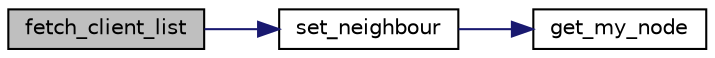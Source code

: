 digraph "fetch_client_list"
{
 // LATEX_PDF_SIZE
  edge [fontname="Helvetica",fontsize="10",labelfontname="Helvetica",labelfontsize="10"];
  node [fontname="Helvetica",fontsize="10",shape=record];
  rankdir="LR";
  Node1 [label="fetch_client_list",height=0.2,width=0.4,color="black", fillcolor="grey75", style="filled", fontcolor="black",tooltip="Merges my neighbours list with the one sent by 'neighbour_id'."];
  Node1 -> Node2 [color="midnightblue",fontsize="10",style="solid",fontname="Helvetica"];
  Node2 [label="set_neighbour",height=0.2,width=0.4,color="black", fillcolor="white", style="filled",URL="$client_8h.html#a65f3df28a906d619b5f408a26aec7649",tooltip="Sets a neighbour in the client.neightbours section."];
  Node2 -> Node3 [color="midnightblue",fontsize="10",style="solid",fontname="Helvetica"];
  Node3 [label="get_my_node",height=0.2,width=0.4,color="black", fillcolor="white", style="filled",URL="$core_2network_2client_8c.html#a745cc052bf8990bd3189b857a1d29f40",tooltip="Get the my node object."];
}
